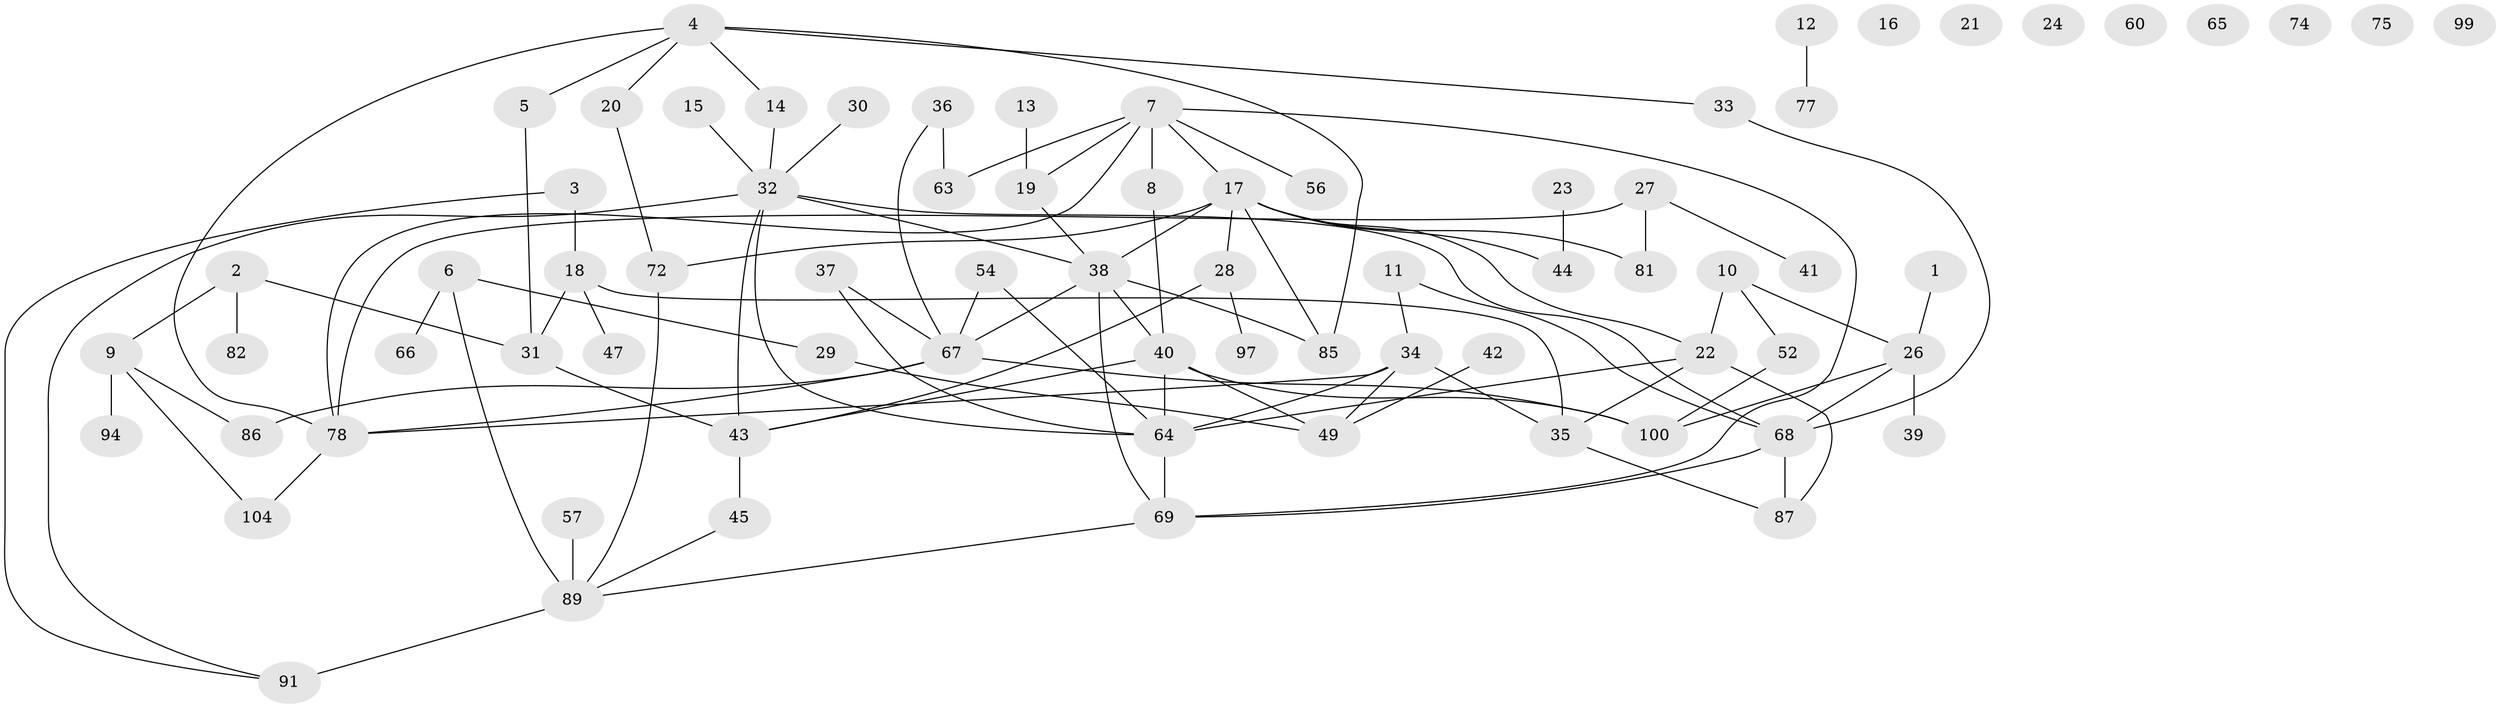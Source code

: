 // original degree distribution, {2: 0.29906542056074764, 4: 0.1588785046728972, 3: 0.16822429906542055, 5: 0.06542056074766354, 1: 0.18691588785046728, 0: 0.07476635514018691, 8: 0.009345794392523364, 6: 0.028037383177570093, 7: 0.009345794392523364}
// Generated by graph-tools (version 1.1) at 2025/41/03/06/25 10:41:22]
// undirected, 75 vertices, 103 edges
graph export_dot {
graph [start="1"]
  node [color=gray90,style=filled];
  1 [super="+53"];
  2 [super="+83"];
  3;
  4 [super="+105"];
  5;
  6 [super="+102"];
  7 [super="+62"];
  8 [super="+55"];
  9 [super="+48"];
  10 [super="+50"];
  11;
  12;
  13;
  14;
  15;
  16;
  17 [super="+95"];
  18 [super="+46"];
  19;
  20 [super="+25"];
  21;
  22 [super="+70"];
  23;
  24;
  26 [super="+61"];
  27 [super="+73"];
  28 [super="+93"];
  29;
  30;
  31 [super="+59"];
  32 [super="+88"];
  33;
  34 [super="+79"];
  35;
  36;
  37;
  38 [super="+51"];
  39;
  40 [super="+58"];
  41;
  42;
  43 [super="+80"];
  44;
  45;
  47;
  49 [super="+103"];
  52;
  54;
  56;
  57;
  60;
  63;
  64 [super="+96"];
  65;
  66 [super="+106"];
  67 [super="+84"];
  68 [super="+71"];
  69 [super="+76"];
  72;
  74;
  75;
  77;
  78 [super="+98"];
  81;
  82;
  85 [super="+90"];
  86;
  87 [super="+92"];
  89 [super="+101"];
  91;
  94;
  97;
  99;
  100 [super="+107"];
  104;
  1 -- 26;
  2 -- 9;
  2 -- 82;
  2 -- 31;
  3 -- 91;
  3 -- 18;
  4 -- 5;
  4 -- 33;
  4 -- 85;
  4 -- 14;
  4 -- 20;
  4 -- 78;
  5 -- 31;
  6 -- 89;
  6 -- 66;
  6 -- 29;
  7 -- 8;
  7 -- 17;
  7 -- 19;
  7 -- 56;
  7 -- 63;
  7 -- 69;
  7 -- 78;
  8 -- 40;
  9 -- 86;
  9 -- 94;
  9 -- 104;
  10 -- 26;
  10 -- 52;
  10 -- 22;
  11 -- 68;
  11 -- 34;
  12 -- 77;
  13 -- 19;
  14 -- 32;
  15 -- 32;
  17 -- 22;
  17 -- 44;
  17 -- 72;
  17 -- 85 [weight=2];
  17 -- 38;
  17 -- 81;
  17 -- 28;
  18 -- 31;
  18 -- 47;
  18 -- 35;
  19 -- 38;
  20 -- 72;
  22 -- 87;
  22 -- 64;
  22 -- 35;
  23 -- 44;
  26 -- 100;
  26 -- 39;
  26 -- 68;
  27 -- 41;
  27 -- 81;
  27 -- 78;
  28 -- 43;
  28 -- 97;
  29 -- 49;
  30 -- 32;
  31 -- 43;
  32 -- 91;
  32 -- 38;
  32 -- 43;
  32 -- 64;
  32 -- 68;
  33 -- 68;
  34 -- 64;
  34 -- 35;
  34 -- 78;
  34 -- 49;
  35 -- 87;
  36 -- 63;
  36 -- 67;
  37 -- 64;
  37 -- 67;
  38 -- 69;
  38 -- 67;
  38 -- 85;
  38 -- 40;
  40 -- 43;
  40 -- 100;
  40 -- 49;
  40 -- 64;
  42 -- 49;
  43 -- 45;
  45 -- 89;
  52 -- 100;
  54 -- 64;
  54 -- 67;
  57 -- 89;
  64 -- 69;
  67 -- 86;
  67 -- 100;
  67 -- 78;
  68 -- 69;
  68 -- 87;
  69 -- 89;
  72 -- 89;
  78 -- 104;
  89 -- 91 [weight=2];
}
